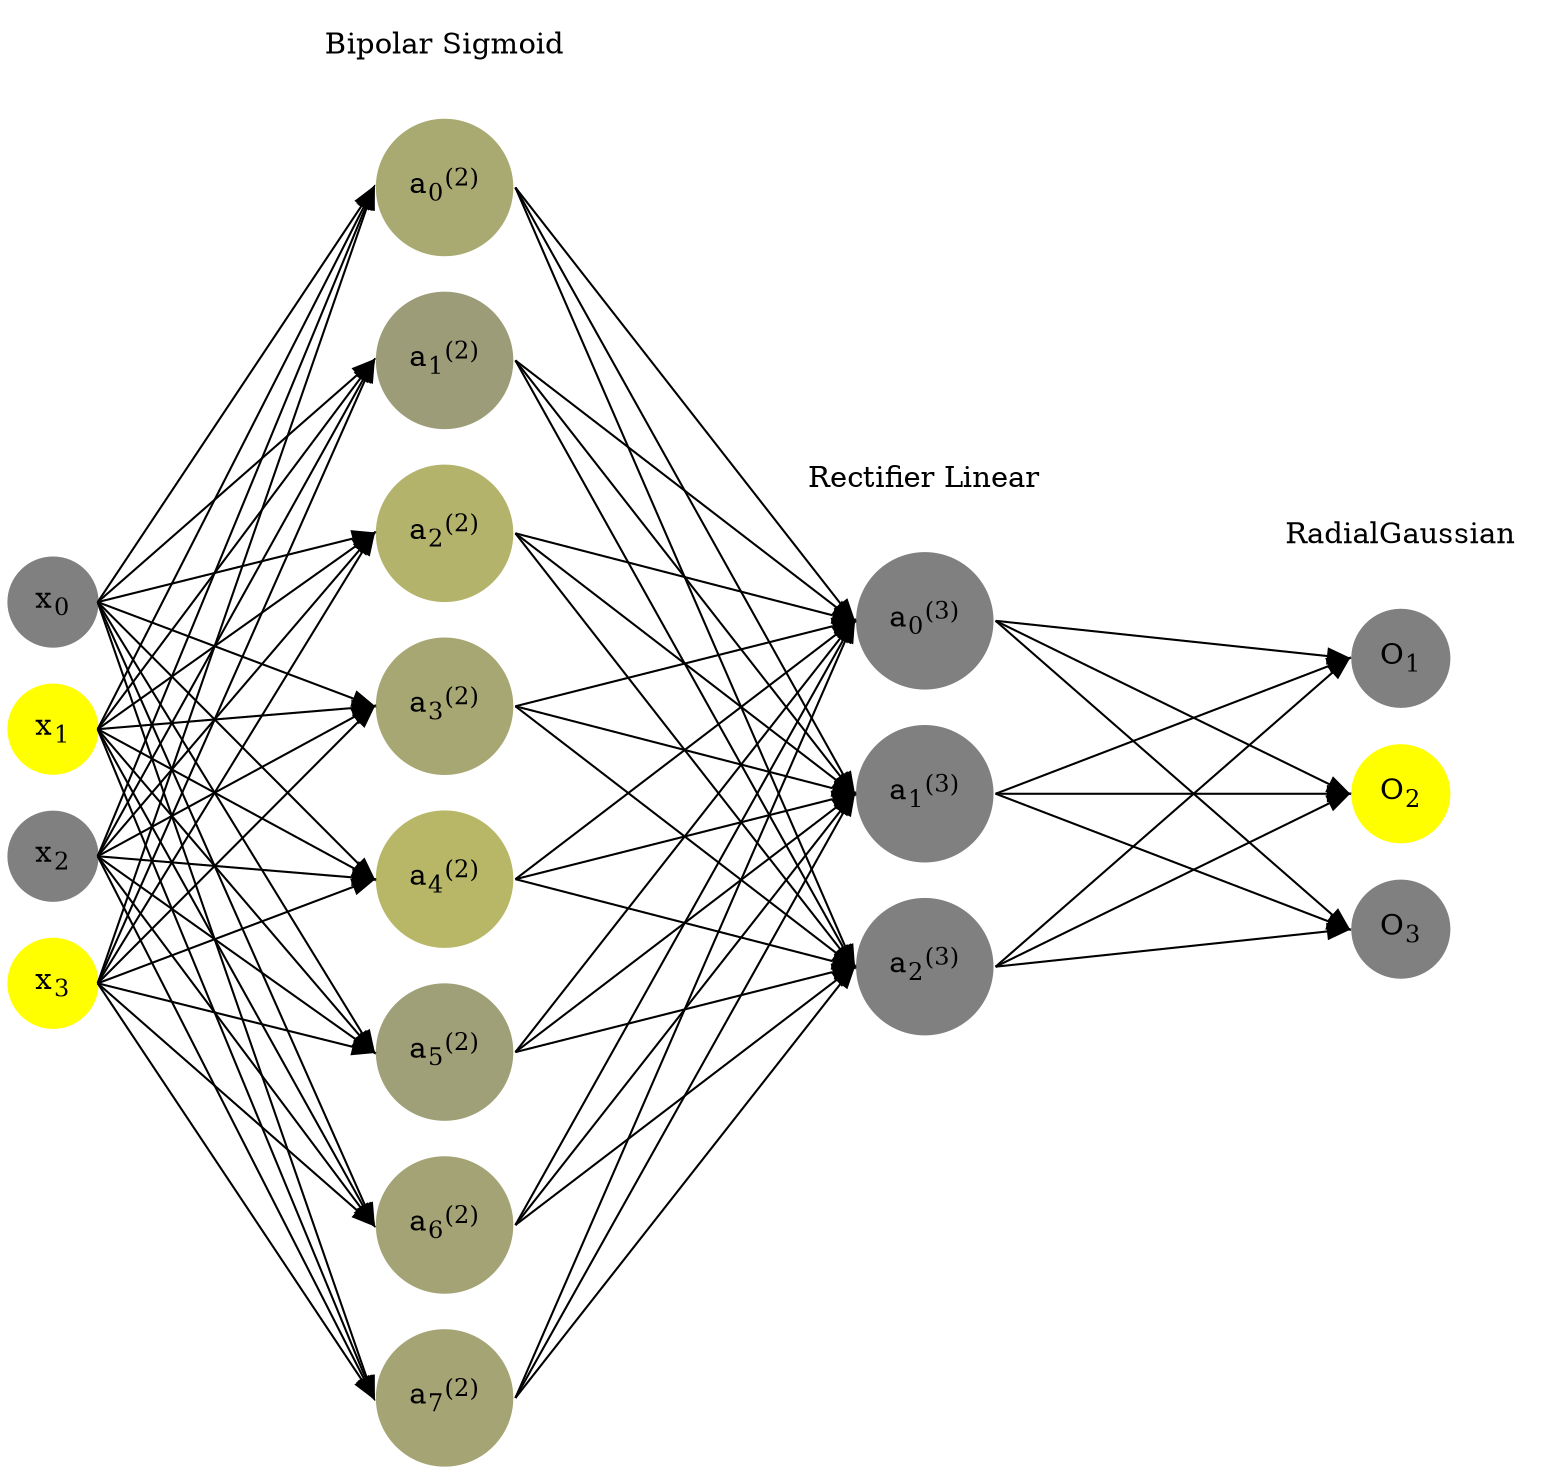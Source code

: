 digraph G {
	rankdir = LR;
	splines=false;
	edge[style=invis];
	ranksep= 1.4;
	{
	node [shape=circle, color="0.1667, 0.0, 0.5", style=filled, fillcolor="0.1667, 0.0, 0.5"];
	x0 [label=<x<sub>0</sub>>];
	}
	{
	node [shape=circle, color="0.1667, 1.0, 1.0", style=filled, fillcolor="0.1667, 1.0, 1.0"];
	x1 [label=<x<sub>1</sub>>];
	}
	{
	node [shape=circle, color="0.1667, 0.0, 0.5", style=filled, fillcolor="0.1667, 0.0, 0.5"];
	x2 [label=<x<sub>2</sub>>];
	}
	{
	node [shape=circle, color="0.1667, 1.0, 1.0", style=filled, fillcolor="0.1667, 1.0, 1.0"];
	x3 [label=<x<sub>3</sub>>];
	}
	{
	node [shape=circle, color="0.1667, 0.321566, 0.660783", style=filled, fillcolor="0.1667, 0.321566, 0.660783"];
	a02 [label=<a<sub>0</sub><sup>(2)</sup>>];
	}
	{
	node [shape=circle, color="0.1667, 0.225251, 0.612625", style=filled, fillcolor="0.1667, 0.225251, 0.612625"];
	a12 [label=<a<sub>1</sub><sup>(2)</sup>>];
	}
	{
	node [shape=circle, color="0.1667, 0.404557, 0.702279", style=filled, fillcolor="0.1667, 0.404557, 0.702279"];
	a22 [label=<a<sub>2</sub><sup>(2)</sup>>];
	}
	{
	node [shape=circle, color="0.1667, 0.309861, 0.654931", style=filled, fillcolor="0.1667, 0.309861, 0.654931"];
	a32 [label=<a<sub>3</sub><sup>(2)</sup>>];
	}
	{
	node [shape=circle, color="0.1667, 0.435705, 0.717852", style=filled, fillcolor="0.1667, 0.435705, 0.717852"];
	a42 [label=<a<sub>4</sub><sup>(2)</sup>>];
	}
	{
	node [shape=circle, color="0.1667, 0.243773, 0.621887", style=filled, fillcolor="0.1667, 0.243773, 0.621887"];
	a52 [label=<a<sub>5</sub><sup>(2)</sup>>];
	}
	{
	node [shape=circle, color="0.1667, 0.280857, 0.640428", style=filled, fillcolor="0.1667, 0.280857, 0.640428"];
	a62 [label=<a<sub>6</sub><sup>(2)</sup>>];
	}
	{
	node [shape=circle, color="0.1667, 0.288899, 0.644450", style=filled, fillcolor="0.1667, 0.288899, 0.644450"];
	a72 [label=<a<sub>7</sub><sup>(2)</sup>>];
	}
	{
	node [shape=circle, color="0.1667, 0.000000, 0.500000", style=filled, fillcolor="0.1667, 0.000000, 0.500000"];
	a03 [label=<a<sub>0</sub><sup>(3)</sup>>];
	}
	{
	node [shape=circle, color="0.1667, 0.000000, 0.500000", style=filled, fillcolor="0.1667, 0.000000, 0.500000"];
	a13 [label=<a<sub>1</sub><sup>(3)</sup>>];
	}
	{
	node [shape=circle, color="0.1667, 0.000000, 0.500000", style=filled, fillcolor="0.1667, 0.000000, 0.500000"];
	a23 [label=<a<sub>2</sub><sup>(3)</sup>>];
	}
	{
	node [shape=circle, color="0.1667, 0.0, 0.5", style=filled, fillcolor="0.1667, 0.0, 0.5"];
	O1 [label=<O<sub>1</sub>>];
	}
	{
	node [shape=circle, color="0.1667, 1.0, 1.0", style=filled, fillcolor="0.1667, 1.0, 1.0"];
	O2 [label=<O<sub>2</sub>>];
	}
	{
	node [shape=circle, color="0.1667, 0.0, 0.5", style=filled, fillcolor="0.1667, 0.0, 0.5"];
	O3 [label=<O<sub>3</sub>>];
	}
	{
	rank=same;
	x0->x1->x2->x3;
	}
	{
	rank=same;
	a02->a12->a22->a32->a42->a52->a62->a72;
	}
	{
	rank=same;
	a03->a13->a23;
	}
	{
	rank=same;
	O1->O2->O3;
	}
	l1 [shape=plaintext,label="Bipolar Sigmoid"];
	l1->a02;
	{rank=same; l1;a02};
	l2 [shape=plaintext,label="Rectifier Linear"];
	l2->a03;
	{rank=same; l2;a03};
	l3 [shape=plaintext,label="RadialGaussian"];
	l3->O1;
	{rank=same; l3;O1};
edge[style=solid, tailport=e, headport=w];
	{x0;x1;x2;x3} -> {a02;a12;a22;a32;a42;a52;a62;a72};
	{a02;a12;a22;a32;a42;a52;a62;a72} -> {a03;a13;a23};
	{a03;a13;a23} -> {O1,O2,O3};
}